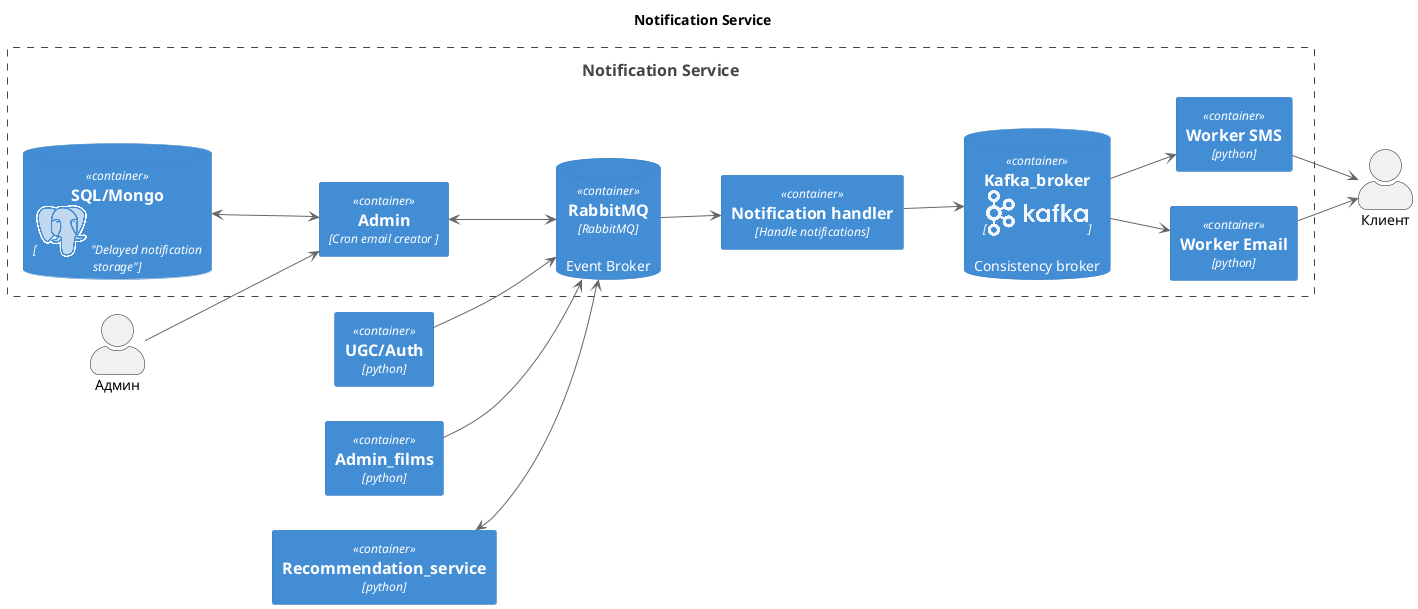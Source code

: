 @startuml
!include <logos/flask.puml>
!include <logos/django.puml>
!include <logos/postgresql.puml>
!include <logos/ElasticSearch.puml>
!include <logos/python.puml>
!include <logos/kafka.puml>
'!includeurl https://raw.githubusercontent.com/RicardoNiepel/C4-PlantUML/master/C4_Component.puml
!include <c4/C4_Component.puml>

title Notification Service

LAYOUT_LANDSCAPE()


actor Клиент as Client
actor Админ as Admin

Container(ugc_ns, "UGC/Auth", "python")
Container(admin_ns, "Admin_films", "python")
Container(recommendation_service, "Recommendation_service", "python")
Boundary(notification, "Notification Service") {
    Container(admin, "Admin", "Cron email creator ")
    ContainerDb(rabbitmq_ns, "RabbitMQ", "RabbitMQ", "Event Broker ")
    ContainerDb(postgresql_ns, "SQL/Mongo",<$postgresql> "Delayed notification storage" )
    ContainerDb(kafka_broker,"Kafka_broker",<$kafka>,"Consistency broker")
    Container(notification_process_ns,"Notification handler" , "Handle notifications")
    Container(worker_em_ns, "Worker Email", "python")
    Container(worker_sms_ns, "Worker SMS", "python")


    ugc_ns --> rabbitmq_ns
    admin_ns --> rabbitmq_ns
    recommendation_service <--> rabbitmq_ns
    rabbitmq_ns --> notification_process_ns
    notification_process_ns --> kafka_broker
    kafka_broker --> worker_em_ns
    kafka_broker --> worker_sms_ns
    Admin --> admin

    worker_em_ns --> Client
    worker_sms_ns --> Client


    postgresql_ns <--> admin
    admin <--> rabbitmq_ns

}


@enduml

